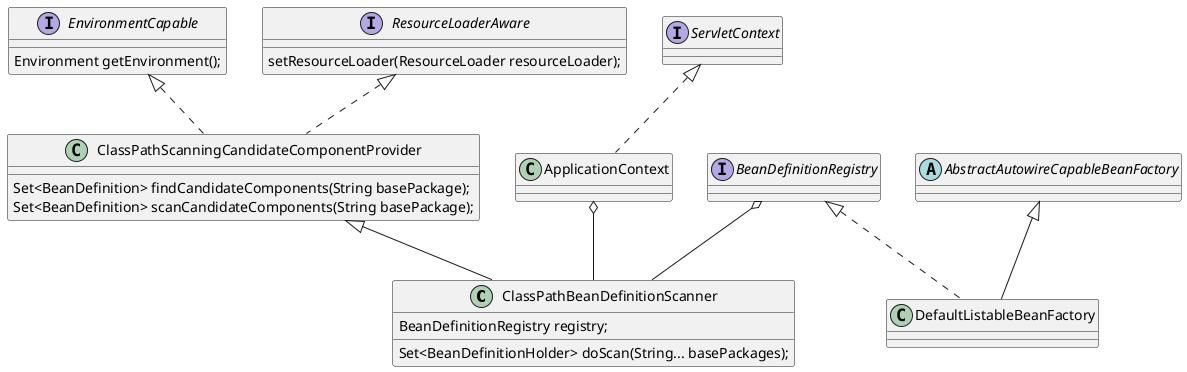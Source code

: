 @startuml


together {
class ClassPathBeanDefinitionScanner{
BeanDefinitionRegistry registry;
Set<BeanDefinitionHolder> doScan(String... basePackages);
}

interface BeanDefinitionRegistry{}
class DefaultListableBeanFactory{}
abstract class AbstractAutowireCapableBeanFactory{}

class ApplicationContext{}
interface ServletContext{}

class  ClassPathScanningCandidateComponentProvider{
Set<BeanDefinition> findCandidateComponents(String basePackage);
Set<BeanDefinition> scanCandidateComponents(String basePackage);
}

interface ResourceLoaderAware{
setResourceLoader(ResourceLoader resourceLoader);
}
interface  EnvironmentCapable{
Environment getEnvironment();
}

EnvironmentCapable <|..  ClassPathScanningCandidateComponentProvider
ResourceLoaderAware <|..  ClassPathScanningCandidateComponentProvider

ClassPathScanningCandidateComponentProvider <|-- ClassPathBeanDefinitionScanner
BeanDefinitionRegistry <|.. DefaultListableBeanFactory
AbstractAutowireCapableBeanFactory <|-- DefaultListableBeanFactory
BeanDefinitionRegistry o-- ClassPathBeanDefinitionScanner

ApplicationContext o-- ClassPathBeanDefinitionScanner
ServletContext <|.. ApplicationContext
}


@enduml